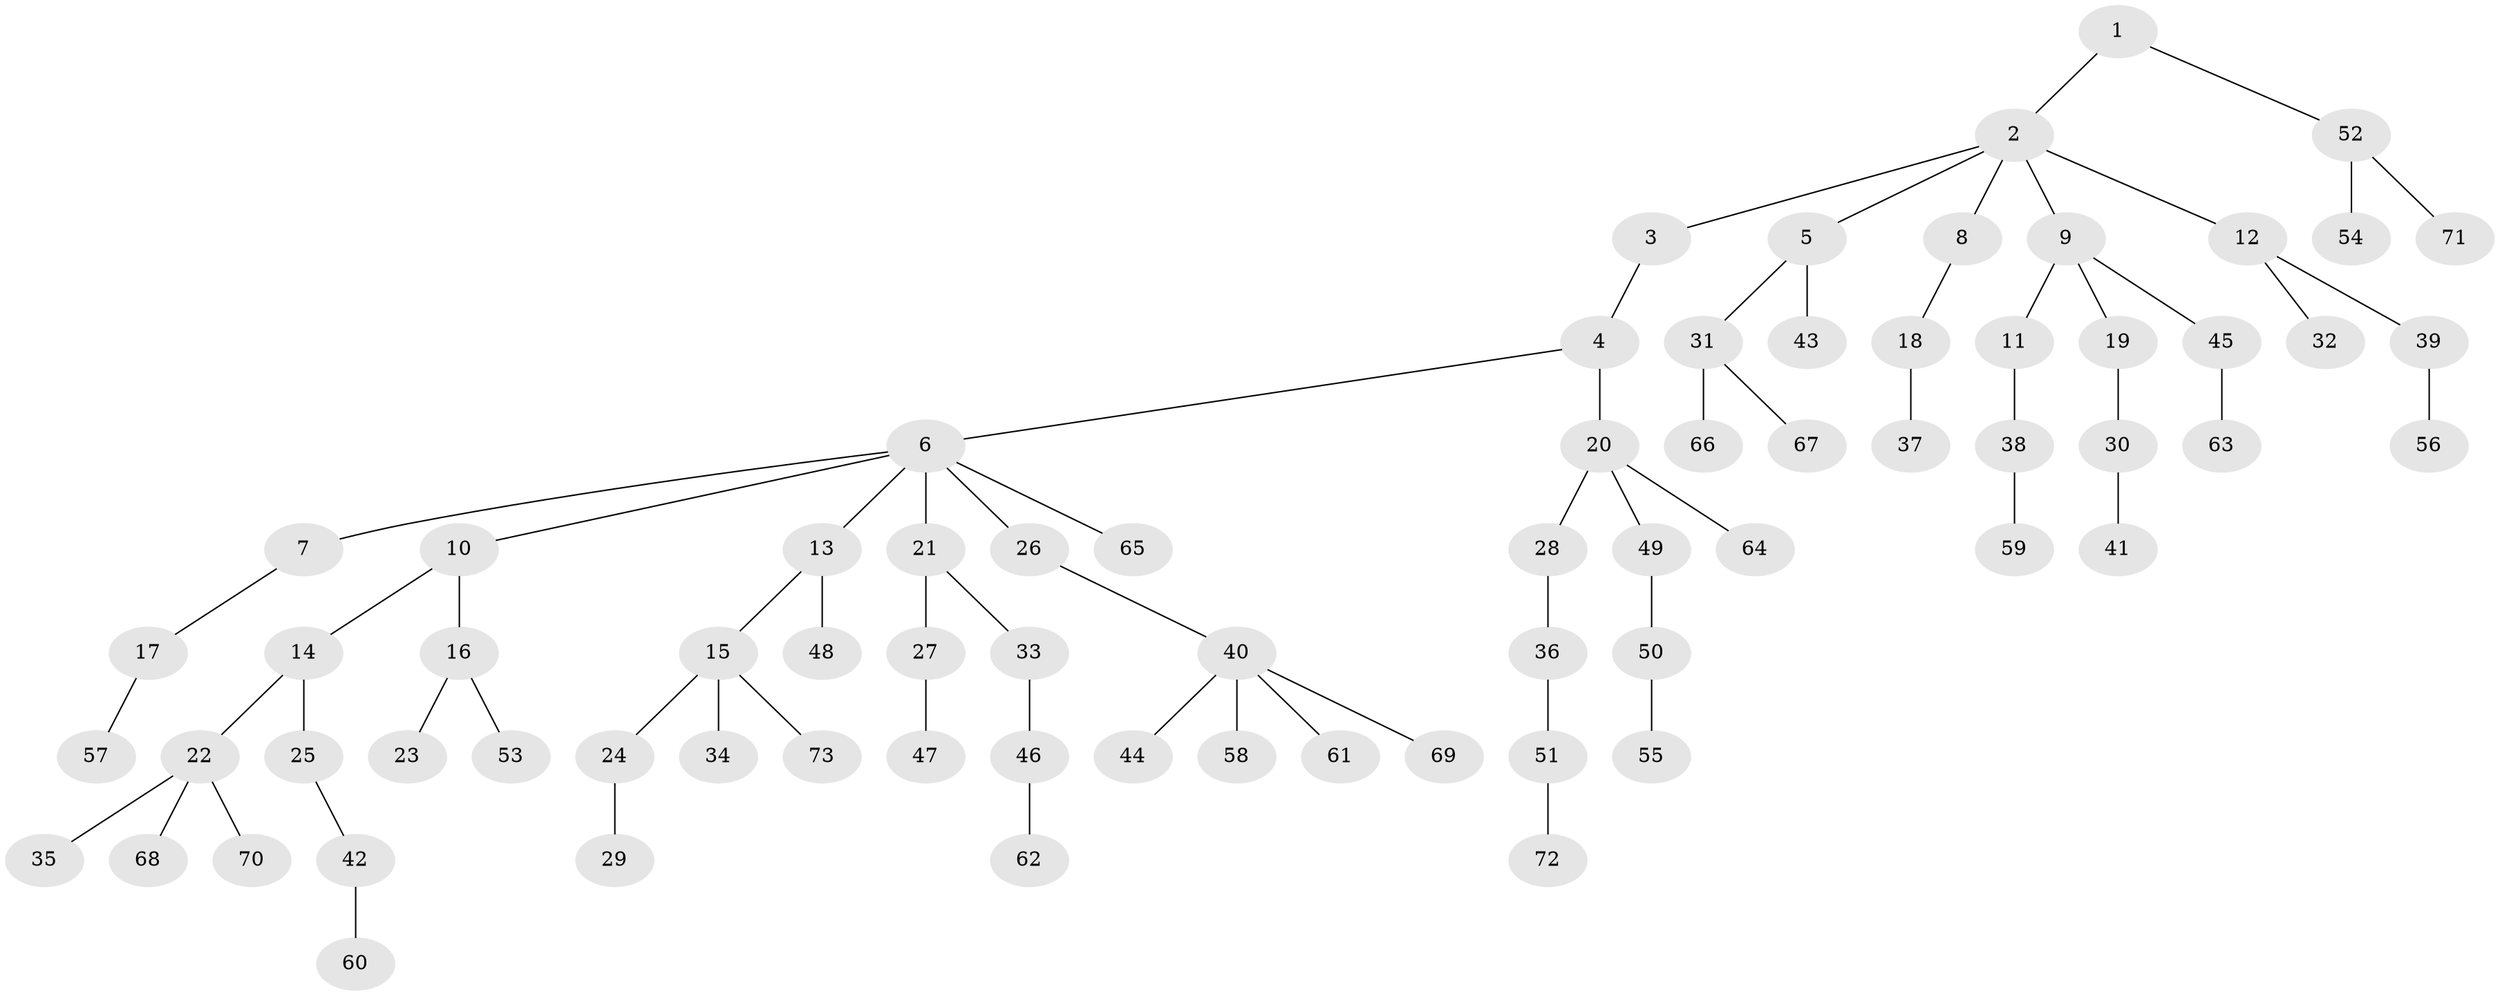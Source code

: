 // coarse degree distribution, {1: 0.7586206896551724, 2: 0.1724137931034483, 21: 0.034482758620689655, 3: 0.034482758620689655}
// Generated by graph-tools (version 1.1) at 2025/55/03/04/25 21:55:47]
// undirected, 73 vertices, 72 edges
graph export_dot {
graph [start="1"]
  node [color=gray90,style=filled];
  1;
  2;
  3;
  4;
  5;
  6;
  7;
  8;
  9;
  10;
  11;
  12;
  13;
  14;
  15;
  16;
  17;
  18;
  19;
  20;
  21;
  22;
  23;
  24;
  25;
  26;
  27;
  28;
  29;
  30;
  31;
  32;
  33;
  34;
  35;
  36;
  37;
  38;
  39;
  40;
  41;
  42;
  43;
  44;
  45;
  46;
  47;
  48;
  49;
  50;
  51;
  52;
  53;
  54;
  55;
  56;
  57;
  58;
  59;
  60;
  61;
  62;
  63;
  64;
  65;
  66;
  67;
  68;
  69;
  70;
  71;
  72;
  73;
  1 -- 2;
  1 -- 52;
  2 -- 3;
  2 -- 5;
  2 -- 8;
  2 -- 9;
  2 -- 12;
  3 -- 4;
  4 -- 6;
  4 -- 20;
  5 -- 31;
  5 -- 43;
  6 -- 7;
  6 -- 10;
  6 -- 13;
  6 -- 21;
  6 -- 26;
  6 -- 65;
  7 -- 17;
  8 -- 18;
  9 -- 11;
  9 -- 19;
  9 -- 45;
  10 -- 14;
  10 -- 16;
  11 -- 38;
  12 -- 32;
  12 -- 39;
  13 -- 15;
  13 -- 48;
  14 -- 22;
  14 -- 25;
  15 -- 24;
  15 -- 34;
  15 -- 73;
  16 -- 23;
  16 -- 53;
  17 -- 57;
  18 -- 37;
  19 -- 30;
  20 -- 28;
  20 -- 49;
  20 -- 64;
  21 -- 27;
  21 -- 33;
  22 -- 35;
  22 -- 68;
  22 -- 70;
  24 -- 29;
  25 -- 42;
  26 -- 40;
  27 -- 47;
  28 -- 36;
  30 -- 41;
  31 -- 66;
  31 -- 67;
  33 -- 46;
  36 -- 51;
  38 -- 59;
  39 -- 56;
  40 -- 44;
  40 -- 58;
  40 -- 61;
  40 -- 69;
  42 -- 60;
  45 -- 63;
  46 -- 62;
  49 -- 50;
  50 -- 55;
  51 -- 72;
  52 -- 54;
  52 -- 71;
}
